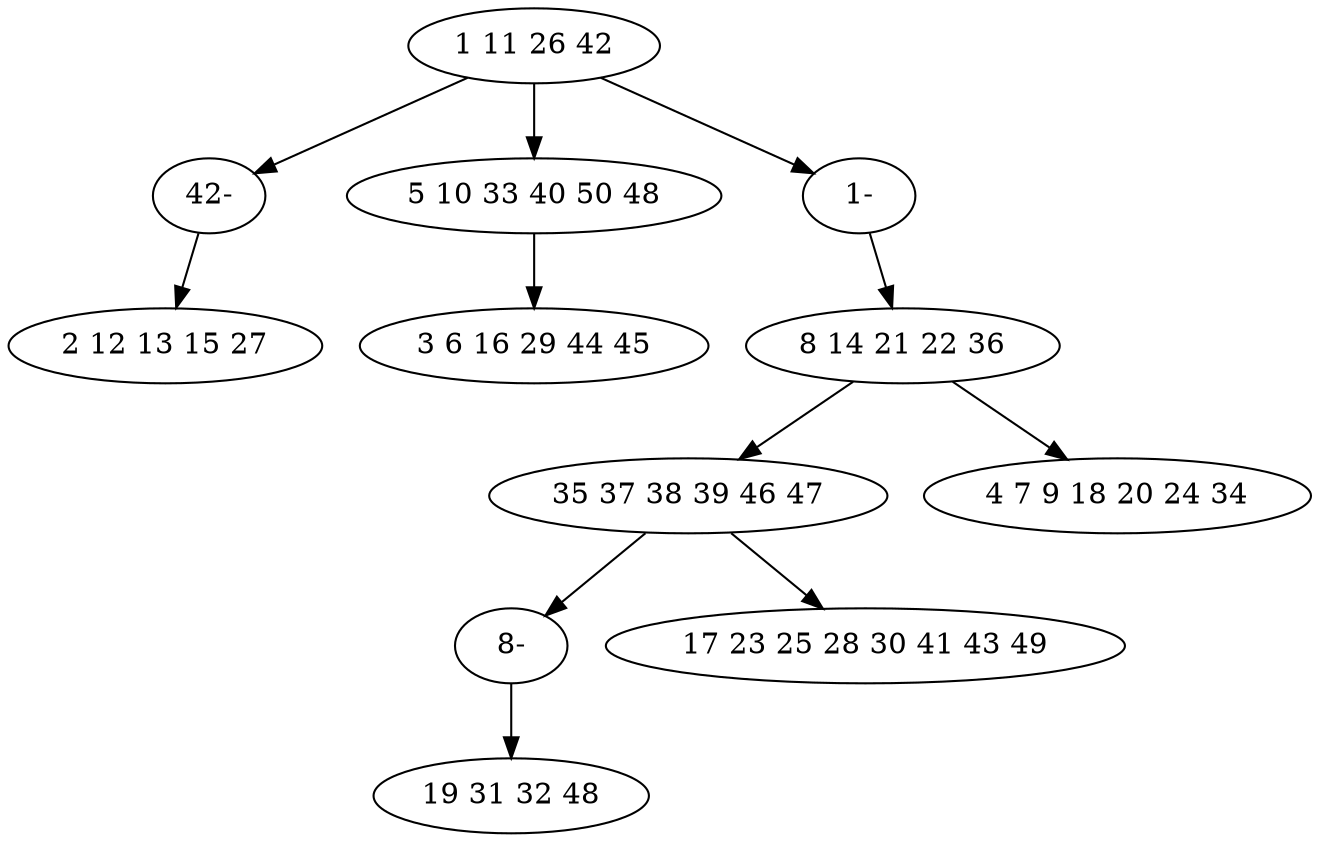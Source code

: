 digraph true_tree {
	"0" -> "9"
	"0" -> "2"
	"0" -> "10"
	"2" -> "4"
	"3" -> "5"
	"5" -> "11"
	"5" -> "7"
	"3" -> "8"
	"9" -> "1"
	"10" -> "3"
	"11" -> "6"
	"0" [label="1 11 26 42"];
	"1" [label="2 12 13 15 27"];
	"2" [label="5 10 33 40 50 48"];
	"3" [label="8 14 21 22 36"];
	"4" [label="3 6 16 29 44 45"];
	"5" [label="35 37 38 39 46 47"];
	"6" [label="19 31 32 48"];
	"7" [label="17 23 25 28 30 41 43 49"];
	"8" [label="4 7 9 18 20 24 34"];
	"9" [label="42-"];
	"10" [label="1-"];
	"11" [label="8-"];
}
